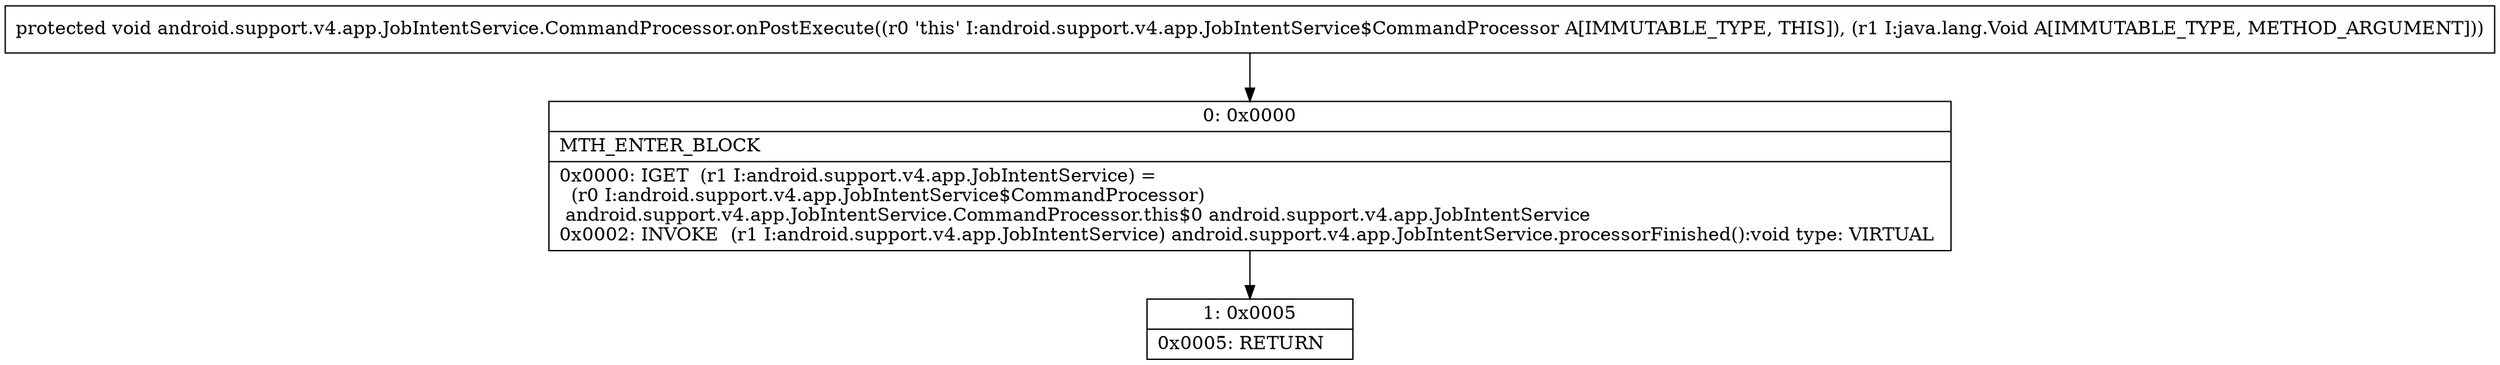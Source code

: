 digraph "CFG forandroid.support.v4.app.JobIntentService.CommandProcessor.onPostExecute(Ljava\/lang\/Void;)V" {
Node_0 [shape=record,label="{0\:\ 0x0000|MTH_ENTER_BLOCK\l|0x0000: IGET  (r1 I:android.support.v4.app.JobIntentService) = \l  (r0 I:android.support.v4.app.JobIntentService$CommandProcessor)\l android.support.v4.app.JobIntentService.CommandProcessor.this$0 android.support.v4.app.JobIntentService \l0x0002: INVOKE  (r1 I:android.support.v4.app.JobIntentService) android.support.v4.app.JobIntentService.processorFinished():void type: VIRTUAL \l}"];
Node_1 [shape=record,label="{1\:\ 0x0005|0x0005: RETURN   \l}"];
MethodNode[shape=record,label="{protected void android.support.v4.app.JobIntentService.CommandProcessor.onPostExecute((r0 'this' I:android.support.v4.app.JobIntentService$CommandProcessor A[IMMUTABLE_TYPE, THIS]), (r1 I:java.lang.Void A[IMMUTABLE_TYPE, METHOD_ARGUMENT])) }"];
MethodNode -> Node_0;
Node_0 -> Node_1;
}

